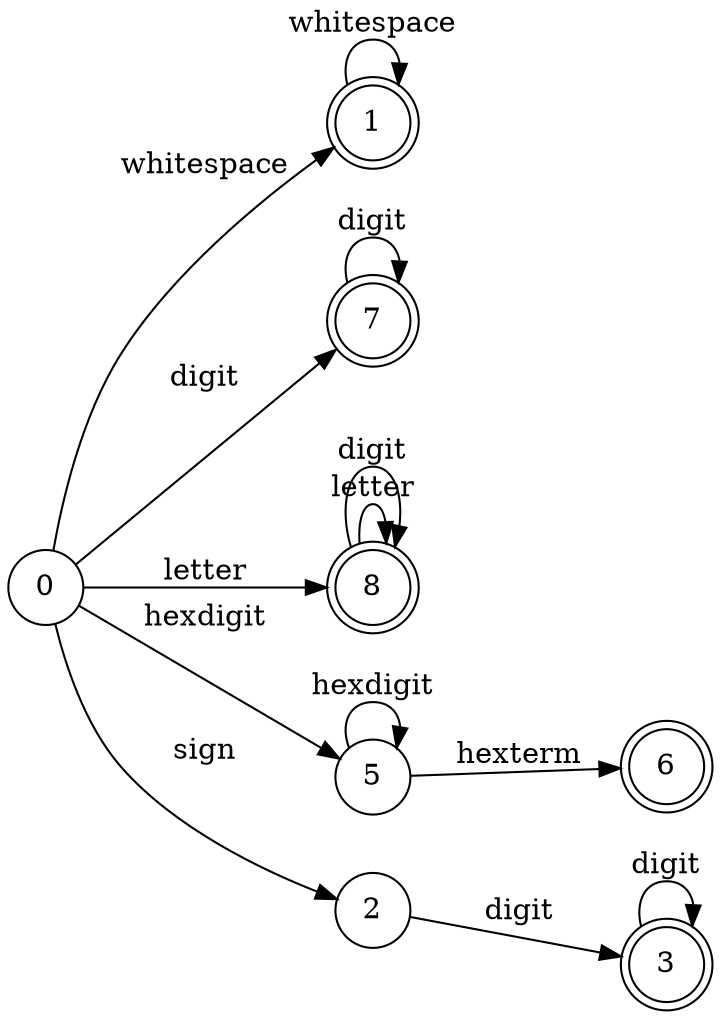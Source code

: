 digraph {
	rankdir=LR size=50
	node [shape=doublecircle]
	1
	node [shape=doublecircle]
	1
	node [shape=doublecircle]
	1
	node [shape=doublecircle]
	1
	node [shape=doublecircle]
	1
	node [shape=doublecircle]
	1
	node [shape=doublecircle]
	3
	node [shape=doublecircle]
	3
	node [shape=doublecircle]
	3
	node [shape=doublecircle]
	3
	node [shape=doublecircle]
	3
	node [shape=doublecircle]
	3
	node [shape=doublecircle]
	6
	node [shape=doublecircle]
	6
	node [shape=doublecircle]
	6
	node [shape=doublecircle]
	6
	node [shape=doublecircle]
	6
	node [shape=doublecircle]
	6
	node [shape=doublecircle]
	7
	node [shape=doublecircle]
	7
	node [shape=doublecircle]
	7
	node [shape=doublecircle]
	7
	node [shape=doublecircle]
	7
	node [shape=doublecircle]
	7
	node [shape=doublecircle]
	7
	node [shape=doublecircle]
	7
	node [shape=doublecircle]
	7
	node [shape=doublecircle]
	7
	node [shape=doublecircle]
	7
	node [shape=doublecircle]
	7
	node [shape=doublecircle]
	8
	node [shape=doublecircle]
	8
	node [shape=doublecircle]
	8
	node [shape=doublecircle]
	8
	node [shape=doublecircle]
	8
	node [shape=doublecircle]
	8
	node [shape=circle]
	0 -> 8 [label=letter]
	node [shape=circle]
	0 -> 7 [label=digit]
	node [shape=circle]
	0 -> 5 [label=hexdigit]
	node [shape=circle]
	0 -> 2 [label=sign]
	node [shape=circle]
	0 -> 1 [label=whitespace]
	node [shape=circle]
	1 -> 1 [label=whitespace]
	node [shape=circle]
	2 -> 3 [label=digit]
	node [shape=circle]
	3 -> 3 [label=digit]
	node [shape=circle]
	5 -> 5 [label=hexdigit]
	node [shape=circle]
	5 -> 6 [label=hexterm]
	node [shape=circle]
	7 -> 7 [label=digit]
	node [shape=circle]
	8 -> 8 [label=letter]
	node [shape=circle]
	8 -> 8 [label=digit]
}
